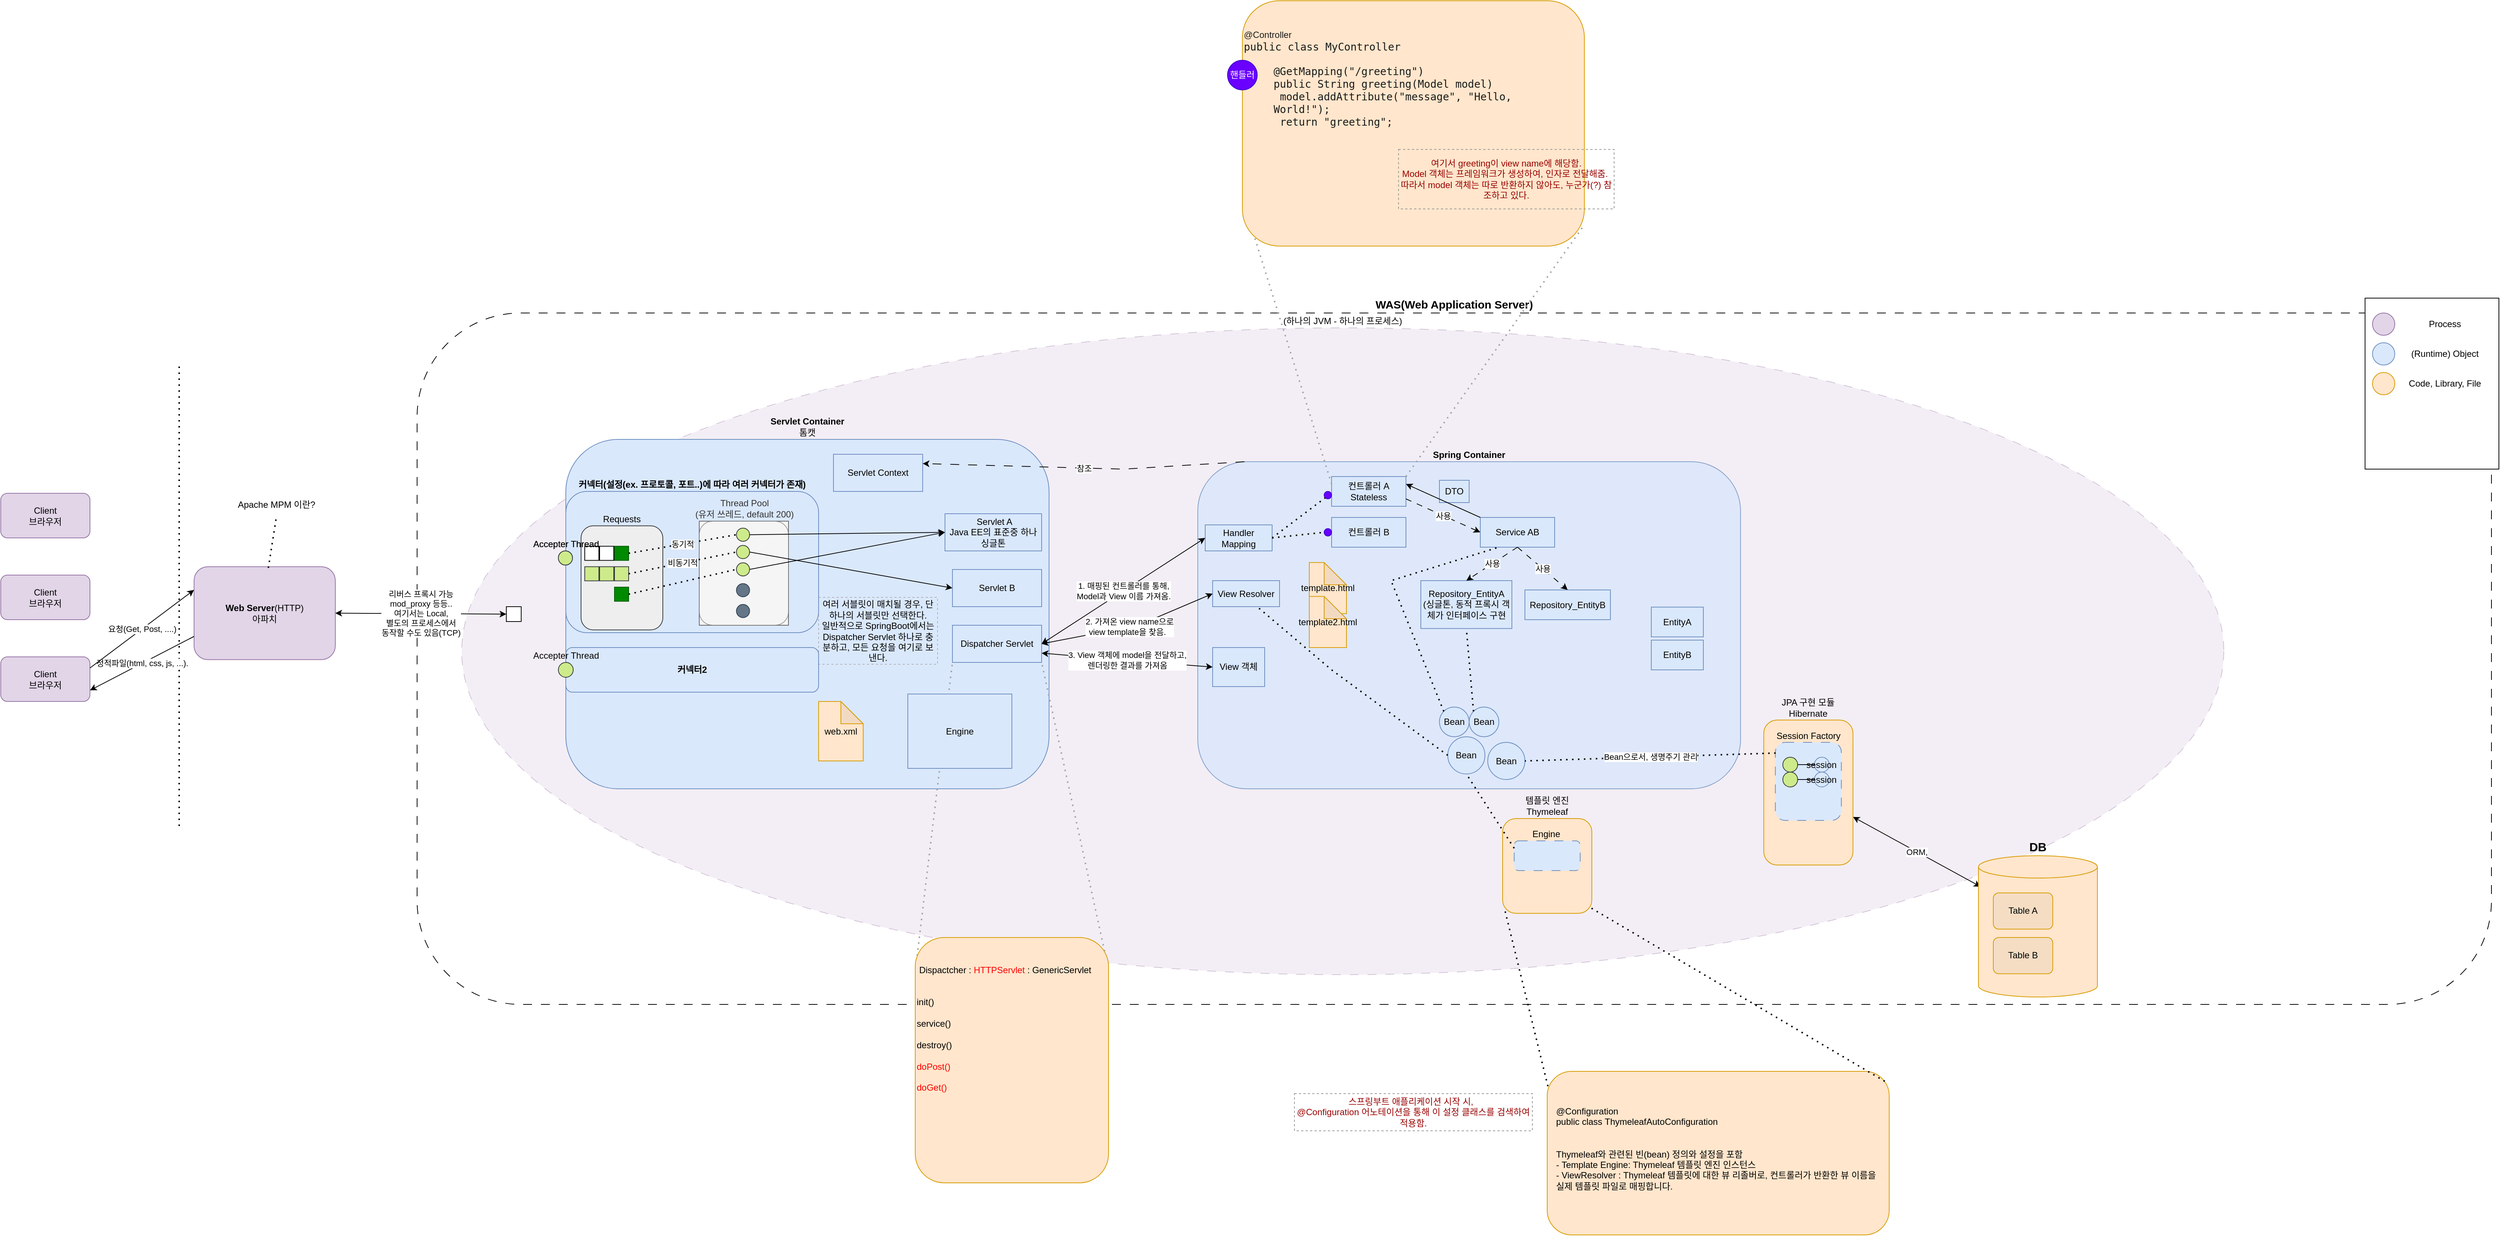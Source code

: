 <mxfile version="21.2.1" type="device">
  <diagram name="페이지-1" id="_ptc0Xfxyd8aRTRUFgxa">
    <mxGraphModel dx="3951" dy="2640" grid="1" gridSize="10" guides="1" tooltips="1" connect="1" arrows="1" fold="1" page="0" pageScale="1" pageWidth="827" pageHeight="1169" math="0" shadow="0">
      <root>
        <mxCell id="0" />
        <mxCell id="1" parent="0" />
        <mxCell id="2o2ikCS96blISOnsaz1u-7" value="WAS(Web Application Server)&lt;br&gt;" style="rounded=1;whiteSpace=wrap;html=1;labelPosition=center;verticalLabelPosition=top;align=center;verticalAlign=bottom;fontStyle=1;fontSize=15;dashed=1;dashPattern=12 12;fillColor=none;movable=0;resizable=0;rotatable=0;deletable=0;editable=0;locked=1;connectable=0;" parent="1" vertex="1">
          <mxGeometry x="80" y="-60" width="2790" height="930" as="geometry" />
        </mxCell>
        <mxCell id="2o2ikCS96blISOnsaz1u-25" value="(하나의 JVM - 하나의 프로세스)" style="ellipse;whiteSpace=wrap;html=1;fillColor=#e1d5e7;strokeColor=#9673a6;dashed=1;dashPattern=12 12;opacity=40;labelPosition=center;verticalLabelPosition=top;align=center;verticalAlign=bottom;movable=1;resizable=1;rotatable=1;deletable=1;editable=1;locked=0;connectable=1;" parent="1" vertex="1">
          <mxGeometry x="140" y="-40" width="2370" height="870" as="geometry" />
        </mxCell>
        <mxCell id="2o2ikCS96blISOnsaz1u-1" value="&lt;b&gt;Web Server&lt;/b&gt;(HTTP)&lt;br&gt;아파치&lt;br&gt;" style="rounded=1;whiteSpace=wrap;html=1;fillColor=#e1d5e7;strokeColor=#9673a6;" parent="1" vertex="1">
          <mxGeometry x="-220" y="281.25" width="190" height="125" as="geometry" />
        </mxCell>
        <mxCell id="2o2ikCS96blISOnsaz1u-2" value="&lt;b&gt;Servlet Container&lt;br&gt;&lt;/b&gt;톰캣" style="rounded=1;whiteSpace=wrap;html=1;verticalAlign=bottom;labelPosition=center;verticalLabelPosition=top;align=center;fillColor=#dae8fc;strokeColor=#6c8ebf;" parent="1" vertex="1">
          <mxGeometry x="280" y="110" width="650" height="470" as="geometry" />
        </mxCell>
        <mxCell id="2o2ikCS96blISOnsaz1u-3" value="Client&lt;br&gt;브라우저" style="rounded=1;whiteSpace=wrap;html=1;fillColor=#e1d5e7;strokeColor=#9673a6;" parent="1" vertex="1">
          <mxGeometry x="-480" y="182.5" width="120" height="60" as="geometry" />
        </mxCell>
        <mxCell id="2o2ikCS96blISOnsaz1u-4" value="Client&lt;br&gt;브라우저" style="rounded=1;whiteSpace=wrap;html=1;fillColor=#e1d5e7;strokeColor=#9673a6;" parent="1" vertex="1">
          <mxGeometry x="-480" y="292.5" width="120" height="60" as="geometry" />
        </mxCell>
        <mxCell id="2o2ikCS96blISOnsaz1u-5" value="Client&lt;br&gt;브라우저" style="rounded=1;whiteSpace=wrap;html=1;fillColor=#e1d5e7;strokeColor=#9673a6;" parent="1" vertex="1">
          <mxGeometry x="-480" y="402.5" width="120" height="60" as="geometry" />
        </mxCell>
        <mxCell id="2o2ikCS96blISOnsaz1u-6" value="" style="endArrow=none;dashed=1;html=1;dashPattern=1 3;strokeWidth=2;rounded=0;" parent="1" edge="1">
          <mxGeometry width="50" height="50" relative="1" as="geometry">
            <mxPoint x="-240" y="630" as="sourcePoint" />
            <mxPoint x="-240" y="10" as="targetPoint" />
          </mxGeometry>
        </mxCell>
        <mxCell id="2o2ikCS96blISOnsaz1u-8" value="리버스 프록시 가능&lt;br&gt;mod_proxy 등등..&lt;br&gt;여기서는 Local, &lt;br&gt;별도의 프로세스에서 &lt;br&gt;동작할 수도 있음(TCP)" style="endArrow=classic;startArrow=classic;html=1;rounded=0;exitX=1;exitY=0.5;exitDx=0;exitDy=0;entryX=0.5;entryY=1;entryDx=0;entryDy=0;" parent="1" source="2o2ikCS96blISOnsaz1u-1" target="0yq-g5GW4wCfp6ru5UPP-42" edge="1">
          <mxGeometry width="50" height="50" relative="1" as="geometry">
            <mxPoint x="400" y="430" as="sourcePoint" />
            <mxPoint x="300" y="210" as="targetPoint" />
          </mxGeometry>
        </mxCell>
        <mxCell id="2o2ikCS96blISOnsaz1u-9" value="&lt;b&gt;Spring Container&lt;/b&gt;&lt;br&gt;" style="rounded=1;whiteSpace=wrap;html=1;verticalAlign=bottom;labelPosition=center;verticalLabelPosition=top;align=center;fillColor=#dae8fc;strokeColor=#6c8ebf;opacity=80;" parent="1" vertex="1">
          <mxGeometry x="1130" y="140" width="730" height="440" as="geometry" />
        </mxCell>
        <mxCell id="2o2ikCS96blISOnsaz1u-10" value="Dispatcher Servlet" style="rounded=0;whiteSpace=wrap;html=1;fillColor=#dae8fc;strokeColor=#6c8ebf;" parent="1" vertex="1">
          <mxGeometry x="800" y="360" width="120" height="50" as="geometry" />
        </mxCell>
        <mxCell id="2o2ikCS96blISOnsaz1u-11" value="Servlet B" style="rounded=0;whiteSpace=wrap;html=1;fillColor=#dae8fc;strokeColor=#6c8ebf;" parent="1" vertex="1">
          <mxGeometry x="800" y="285" width="120" height="50" as="geometry" />
        </mxCell>
        <mxCell id="2o2ikCS96blISOnsaz1u-12" value="&amp;nbsp;Servlet A&lt;br&gt;Java EE의 표준중 하나&lt;br&gt;싱글톤" style="rounded=0;whiteSpace=wrap;html=1;fillColor=#dae8fc;strokeColor=#6c8ebf;" parent="1" vertex="1">
          <mxGeometry x="790" y="210" width="130" height="50" as="geometry" />
        </mxCell>
        <mxCell id="2o2ikCS96blISOnsaz1u-15" value="Servlet Context" style="rounded=0;whiteSpace=wrap;html=1;fillColor=#dae8fc;strokeColor=#6c8ebf;" parent="1" vertex="1">
          <mxGeometry x="640" y="130" width="120" height="50" as="geometry" />
        </mxCell>
        <mxCell id="2o2ikCS96blISOnsaz1u-16" value="참조" style="endArrow=classic;html=1;rounded=0;entryX=1;entryY=0.25;entryDx=0;entryDy=0;dashed=1;dashPattern=12 12;exitX=0.086;exitY=0;exitDx=0;exitDy=0;exitPerimeter=0;" parent="1" source="2o2ikCS96blISOnsaz1u-9" target="2o2ikCS96blISOnsaz1u-15" edge="1">
          <mxGeometry width="50" height="50" relative="1" as="geometry">
            <mxPoint x="960" y="240" as="sourcePoint" />
            <mxPoint x="740" y="360" as="targetPoint" />
            <Array as="points">
              <mxPoint x="1030" y="150" />
            </Array>
          </mxGeometry>
        </mxCell>
        <mxCell id="2o2ikCS96blISOnsaz1u-17" value="web.xml" style="shape=note;whiteSpace=wrap;html=1;backgroundOutline=1;darkOpacity=0.05;fillColor=#ffe6cc;strokeColor=#d79b00;" parent="1" vertex="1">
          <mxGeometry x="620" y="462.5" width="60" height="80" as="geometry" />
        </mxCell>
        <mxCell id="2o2ikCS96blISOnsaz1u-18" value="Handler Mapping" style="rounded=0;whiteSpace=wrap;html=1;fillColor=#dae8fc;strokeColor=#6c8ebf;" parent="1" vertex="1">
          <mxGeometry x="1140" y="225" width="90" height="35" as="geometry" />
        </mxCell>
        <mxCell id="2o2ikCS96blISOnsaz1u-19" value="컨트롤러 A&lt;br&gt;Stateless" style="rounded=0;whiteSpace=wrap;html=1;fillColor=#dae8fc;strokeColor=#6c8ebf;" parent="1" vertex="1">
          <mxGeometry x="1310" y="160" width="100" height="40" as="geometry" />
        </mxCell>
        <mxCell id="2o2ikCS96blISOnsaz1u-20" value="컨트롤러 B" style="rounded=0;whiteSpace=wrap;html=1;fillColor=#dae8fc;strokeColor=#6c8ebf;" parent="1" vertex="1">
          <mxGeometry x="1310" y="215" width="100" height="40" as="geometry" />
        </mxCell>
        <mxCell id="2o2ikCS96blISOnsaz1u-22" value="정적파일(html, css, js, ...)." style="endArrow=classic;html=1;rounded=0;exitX=0;exitY=0.75;exitDx=0;exitDy=0;entryX=1;entryY=0.75;entryDx=0;entryDy=0;" parent="1" source="2o2ikCS96blISOnsaz1u-1" target="2o2ikCS96blISOnsaz1u-5" edge="1">
          <mxGeometry width="50" height="50" relative="1" as="geometry">
            <mxPoint x="190" y="372.5" as="sourcePoint" />
            <mxPoint x="-330" y="442.5" as="targetPoint" />
          </mxGeometry>
        </mxCell>
        <mxCell id="2o2ikCS96blISOnsaz1u-23" value="요청(Get, Post, ....)" style="endArrow=classic;html=1;rounded=0;entryX=0;entryY=0.25;entryDx=0;entryDy=0;exitX=1;exitY=0.25;exitDx=0;exitDy=0;" parent="1" source="2o2ikCS96blISOnsaz1u-5" target="2o2ikCS96blISOnsaz1u-1" edge="1">
          <mxGeometry width="50" height="50" relative="1" as="geometry">
            <mxPoint x="120" y="342.5" as="sourcePoint" />
            <mxPoint x="170" y="292.5" as="targetPoint" />
          </mxGeometry>
        </mxCell>
        <mxCell id="2o2ikCS96blISOnsaz1u-30" value="ORM," style="endArrow=classic;startArrow=classic;html=1;rounded=0;entryX=0.018;entryY=0.219;entryDx=0;entryDy=0;entryPerimeter=0;" parent="1" source="2o2ikCS96blISOnsaz1u-26" target="2o2ikCS96blISOnsaz1u-24" edge="1">
          <mxGeometry width="50" height="50" relative="1" as="geometry">
            <mxPoint x="1320" y="390" as="sourcePoint" />
            <mxPoint x="1370" y="340" as="targetPoint" />
          </mxGeometry>
        </mxCell>
        <mxCell id="0yq-g5GW4wCfp6ru5UPP-12" value="" style="group" parent="1" vertex="1" connectable="0">
          <mxGeometry x="2700" y="-80" width="180" height="230" as="geometry" />
        </mxCell>
        <mxCell id="0yq-g5GW4wCfp6ru5UPP-1" value="" style="rounded=0;whiteSpace=wrap;html=1;" parent="0yq-g5GW4wCfp6ru5UPP-12" vertex="1">
          <mxGeometry width="180" height="230" as="geometry" />
        </mxCell>
        <mxCell id="0yq-g5GW4wCfp6ru5UPP-4" value="" style="group" parent="0yq-g5GW4wCfp6ru5UPP-12" vertex="1" connectable="0">
          <mxGeometry x="10" y="20" width="160" height="30" as="geometry" />
        </mxCell>
        <mxCell id="0yq-g5GW4wCfp6ru5UPP-2" value="" style="ellipse;whiteSpace=wrap;html=1;aspect=fixed;fillColor=#e1d5e7;strokeColor=#9673a6;" parent="0yq-g5GW4wCfp6ru5UPP-4" vertex="1">
          <mxGeometry width="30" height="30" as="geometry" />
        </mxCell>
        <mxCell id="0yq-g5GW4wCfp6ru5UPP-3" value="Process" style="text;html=1;strokeColor=none;fillColor=none;align=center;verticalAlign=middle;whiteSpace=wrap;rounded=0;" parent="0yq-g5GW4wCfp6ru5UPP-4" vertex="1">
          <mxGeometry x="35" width="125" height="30" as="geometry" />
        </mxCell>
        <mxCell id="0yq-g5GW4wCfp6ru5UPP-5" value="" style="group" parent="0yq-g5GW4wCfp6ru5UPP-12" vertex="1" connectable="0">
          <mxGeometry x="10" y="60" width="160" height="30" as="geometry" />
        </mxCell>
        <mxCell id="0yq-g5GW4wCfp6ru5UPP-6" value="" style="ellipse;whiteSpace=wrap;html=1;aspect=fixed;fillColor=#dae8fc;strokeColor=#6c8ebf;" parent="0yq-g5GW4wCfp6ru5UPP-5" vertex="1">
          <mxGeometry width="30" height="30" as="geometry" />
        </mxCell>
        <mxCell id="0yq-g5GW4wCfp6ru5UPP-7" value="(Runtime) Object" style="text;html=1;strokeColor=none;fillColor=none;align=center;verticalAlign=middle;whiteSpace=wrap;rounded=0;" parent="0yq-g5GW4wCfp6ru5UPP-5" vertex="1">
          <mxGeometry x="35" width="125" height="30" as="geometry" />
        </mxCell>
        <mxCell id="0yq-g5GW4wCfp6ru5UPP-9" value="" style="group" parent="0yq-g5GW4wCfp6ru5UPP-12" vertex="1" connectable="0">
          <mxGeometry x="10" y="100" width="160" height="30" as="geometry" />
        </mxCell>
        <mxCell id="0yq-g5GW4wCfp6ru5UPP-10" value="" style="ellipse;whiteSpace=wrap;html=1;aspect=fixed;fillColor=#ffe6cc;strokeColor=#d79b00;" parent="0yq-g5GW4wCfp6ru5UPP-9" vertex="1">
          <mxGeometry width="30" height="30" as="geometry" />
        </mxCell>
        <mxCell id="0yq-g5GW4wCfp6ru5UPP-11" value="Code, Library, File" style="text;html=1;strokeColor=none;fillColor=none;align=center;verticalAlign=middle;whiteSpace=wrap;rounded=0;" parent="0yq-g5GW4wCfp6ru5UPP-9" vertex="1">
          <mxGeometry x="35" width="125" height="30" as="geometry" />
        </mxCell>
        <mxCell id="0yq-g5GW4wCfp6ru5UPP-13" value="Bean" style="ellipse;whiteSpace=wrap;html=1;aspect=fixed;fillColor=#dae8fc;strokeColor=#6c8ebf;" parent="1" vertex="1">
          <mxGeometry x="1520" y="517.5" width="50" height="50" as="geometry" />
        </mxCell>
        <mxCell id="0yq-g5GW4wCfp6ru5UPP-20" value="" style="group" parent="1" vertex="1" connectable="0">
          <mxGeometry x="1900" y="560" width="111.25" height="122.5" as="geometry" />
        </mxCell>
        <mxCell id="0yq-g5GW4wCfp6ru5UPP-16" value="" style="ellipse;whiteSpace=wrap;html=1;aspect=fixed;fillColor=#cdeb8b;strokeColor=#36393d;" parent="0yq-g5GW4wCfp6ru5UPP-20" vertex="1">
          <mxGeometry width="20" height="20" as="geometry" />
        </mxCell>
        <mxCell id="0yq-g5GW4wCfp6ru5UPP-17" value="session" style="ellipse;whiteSpace=wrap;html=1;aspect=fixed;fillColor=#dae8fc;strokeColor=#6c8ebf;" parent="0yq-g5GW4wCfp6ru5UPP-20" vertex="1">
          <mxGeometry x="42.5" width="20" height="20" as="geometry" />
        </mxCell>
        <mxCell id="0yq-g5GW4wCfp6ru5UPP-19" value="" style="endArrow=none;html=1;rounded=0;entryX=0;entryY=0.5;entryDx=0;entryDy=0;exitX=1;exitY=0.5;exitDx=0;exitDy=0;" parent="0yq-g5GW4wCfp6ru5UPP-20" source="0yq-g5GW4wCfp6ru5UPP-16" target="0yq-g5GW4wCfp6ru5UPP-17" edge="1">
          <mxGeometry width="50" height="50" relative="1" as="geometry">
            <mxPoint x="-318.75" y="90" as="sourcePoint" />
            <mxPoint x="-268.75" y="40" as="targetPoint" />
          </mxGeometry>
        </mxCell>
        <mxCell id="2o2ikCS96blISOnsaz1u-26" value="JPA 구현 모듈&lt;br&gt;Hibernate" style="rounded=1;whiteSpace=wrap;html=1;fillColor=#ffe6cc;strokeColor=#d79b00;labelPosition=center;verticalLabelPosition=top;align=center;verticalAlign=bottom;" parent="0yq-g5GW4wCfp6ru5UPP-20" vertex="1">
          <mxGeometry x="-8.75" y="-72.5" width="120" height="195" as="geometry" />
        </mxCell>
        <mxCell id="0yq-g5GW4wCfp6ru5UPP-31" value="" style="group" parent="0yq-g5GW4wCfp6ru5UPP-20" vertex="1" connectable="0">
          <mxGeometry x="6.87" y="-42.5" width="88.75" height="105" as="geometry" />
        </mxCell>
        <mxCell id="0yq-g5GW4wCfp6ru5UPP-29" value="Session Factory" style="rounded=1;whiteSpace=wrap;html=1;fillColor=#dae8fc;strokeColor=#6c8ebf;dashed=1;dashPattern=12 12;labelPosition=center;verticalLabelPosition=top;align=center;verticalAlign=bottom;" parent="0yq-g5GW4wCfp6ru5UPP-31" vertex="1">
          <mxGeometry width="88.75" height="105" as="geometry" />
        </mxCell>
        <mxCell id="0yq-g5GW4wCfp6ru5UPP-21" value="" style="group" parent="0yq-g5GW4wCfp6ru5UPP-31" vertex="1" connectable="0">
          <mxGeometry x="10.0" y="20" width="62.5" height="20" as="geometry" />
        </mxCell>
        <mxCell id="0yq-g5GW4wCfp6ru5UPP-22" value="" style="ellipse;whiteSpace=wrap;html=1;aspect=fixed;fillColor=#cdeb8b;strokeColor=#36393d;" parent="0yq-g5GW4wCfp6ru5UPP-21" vertex="1">
          <mxGeometry width="20" height="20" as="geometry" />
        </mxCell>
        <mxCell id="0yq-g5GW4wCfp6ru5UPP-23" value="session" style="ellipse;whiteSpace=wrap;html=1;aspect=fixed;fillColor=#dae8fc;strokeColor=#6c8ebf;" parent="0yq-g5GW4wCfp6ru5UPP-21" vertex="1">
          <mxGeometry x="42.5" width="20" height="20" as="geometry" />
        </mxCell>
        <mxCell id="0yq-g5GW4wCfp6ru5UPP-24" value="" style="endArrow=none;html=1;rounded=0;entryX=0;entryY=0.5;entryDx=0;entryDy=0;exitX=1;exitY=0.5;exitDx=0;exitDy=0;" parent="0yq-g5GW4wCfp6ru5UPP-21" source="0yq-g5GW4wCfp6ru5UPP-22" target="0yq-g5GW4wCfp6ru5UPP-23" edge="1">
          <mxGeometry width="50" height="50" relative="1" as="geometry">
            <mxPoint x="-318.75" y="90" as="sourcePoint" />
            <mxPoint x="-268.75" y="40" as="targetPoint" />
          </mxGeometry>
        </mxCell>
        <mxCell id="0yq-g5GW4wCfp6ru5UPP-25" value="" style="group" parent="0yq-g5GW4wCfp6ru5UPP-31" vertex="1" connectable="0">
          <mxGeometry x="10.0" y="40" width="62.5" height="20" as="geometry" />
        </mxCell>
        <mxCell id="0yq-g5GW4wCfp6ru5UPP-26" value="" style="ellipse;whiteSpace=wrap;html=1;aspect=fixed;fillColor=#cdeb8b;strokeColor=#36393d;" parent="0yq-g5GW4wCfp6ru5UPP-25" vertex="1">
          <mxGeometry width="20" height="20" as="geometry" />
        </mxCell>
        <mxCell id="0yq-g5GW4wCfp6ru5UPP-27" value="session" style="ellipse;whiteSpace=wrap;html=1;aspect=fixed;fillColor=#dae8fc;strokeColor=#6c8ebf;" parent="0yq-g5GW4wCfp6ru5UPP-25" vertex="1">
          <mxGeometry x="42.5" width="20" height="20" as="geometry" />
        </mxCell>
        <mxCell id="0yq-g5GW4wCfp6ru5UPP-28" value="" style="endArrow=none;html=1;rounded=0;entryX=0;entryY=0.5;entryDx=0;entryDy=0;exitX=1;exitY=0.5;exitDx=0;exitDy=0;" parent="0yq-g5GW4wCfp6ru5UPP-25" source="0yq-g5GW4wCfp6ru5UPP-26" target="0yq-g5GW4wCfp6ru5UPP-27" edge="1">
          <mxGeometry width="50" height="50" relative="1" as="geometry">
            <mxPoint x="-318.75" y="90" as="sourcePoint" />
            <mxPoint x="-268.75" y="40" as="targetPoint" />
          </mxGeometry>
        </mxCell>
        <mxCell id="0yq-g5GW4wCfp6ru5UPP-14" value="Bean으로서, 생명주기 관리" style="endArrow=none;dashed=1;html=1;dashPattern=1 3;strokeWidth=2;rounded=0;entryX=1;entryY=0.5;entryDx=0;entryDy=0;exitX=0.004;exitY=0.137;exitDx=0;exitDy=0;exitPerimeter=0;" parent="1" source="0yq-g5GW4wCfp6ru5UPP-29" target="0yq-g5GW4wCfp6ru5UPP-13" edge="1">
          <mxGeometry width="50" height="50" relative="1" as="geometry">
            <mxPoint x="1630" y="780" as="sourcePoint" />
            <mxPoint x="1390" y="340" as="targetPoint" />
          </mxGeometry>
        </mxCell>
        <mxCell id="0yq-g5GW4wCfp6ru5UPP-32" value="여러 서블릿이 매치될 경우, 단 하나의 서블릿만 선택한다.&lt;br&gt;일반적으로 SpringBoot에서는 Dispatcher Servlet 하나로 충분하고, 모든 요청을 여기로 보낸다." style="text;html=1;strokeColor=#B3B3B3;fillColor=none;align=center;verticalAlign=middle;whiteSpace=wrap;rounded=0;dashed=1;" parent="1" vertex="1">
          <mxGeometry x="620" y="322.5" width="160" height="90" as="geometry" />
        </mxCell>
        <mxCell id="0yq-g5GW4wCfp6ru5UPP-34" value="" style="endArrow=none;dashed=1;html=1;dashPattern=1 3;strokeWidth=2;rounded=0;entryX=0;entryY=1;entryDx=0;entryDy=0;exitX=0.01;exitY=0.074;exitDx=0;exitDy=0;exitPerimeter=0;strokeColor=#A3A3A3;" parent="1" source="0yq-g5GW4wCfp6ru5UPP-33" target="2o2ikCS96blISOnsaz1u-10" edge="1">
          <mxGeometry width="50" height="50" relative="1" as="geometry">
            <mxPoint x="830" y="730" as="sourcePoint" />
            <mxPoint x="880" y="680" as="targetPoint" />
          </mxGeometry>
        </mxCell>
        <mxCell id="0yq-g5GW4wCfp6ru5UPP-35" value="" style="endArrow=none;dashed=1;html=1;dashPattern=1 3;strokeWidth=2;rounded=0;entryX=1;entryY=1;entryDx=0;entryDy=0;exitX=0.986;exitY=0.08;exitDx=0;exitDy=0;exitPerimeter=0;strokeColor=#A3A3A3;" parent="1" source="0yq-g5GW4wCfp6ru5UPP-33" target="2o2ikCS96blISOnsaz1u-10" edge="1">
          <mxGeometry width="50" height="50" relative="1" as="geometry">
            <mxPoint x="767" y="786" as="sourcePoint" />
            <mxPoint x="810" y="420" as="targetPoint" />
          </mxGeometry>
        </mxCell>
        <mxCell id="0yq-g5GW4wCfp6ru5UPP-37" value="" style="group" parent="1" vertex="1" connectable="0">
          <mxGeometry x="750" y="780" width="260" height="330" as="geometry" />
        </mxCell>
        <mxCell id="0yq-g5GW4wCfp6ru5UPP-33" value="" style="rounded=1;whiteSpace=wrap;html=1;fillColor=#ffe6cc;strokeColor=#d79b00;" parent="0yq-g5GW4wCfp6ru5UPP-37" vertex="1">
          <mxGeometry width="260" height="330" as="geometry" />
        </mxCell>
        <mxCell id="0yq-g5GW4wCfp6ru5UPP-36" value="&amp;nbsp;Dispactcher : &lt;font color=&quot;#ff0000&quot;&gt;HTTPServlet &lt;/font&gt;:&amp;nbsp;GenericServlet&lt;br&gt;&amp;nbsp;&lt;br&gt;&lt;br&gt;init()&lt;br&gt;&lt;br&gt;service()&lt;br&gt;&lt;br&gt;destroy()&lt;br&gt;&lt;br&gt;&lt;font color=&quot;#ff0000&quot;&gt;doPost()&lt;br&gt;&lt;br&gt;doGet()&lt;/font&gt;" style="text;html=1;strokeColor=none;fillColor=none;align=left;verticalAlign=top;whiteSpace=wrap;rounded=0;" parent="0yq-g5GW4wCfp6ru5UPP-37" vertex="1">
          <mxGeometry y="30" width="260" height="260" as="geometry" />
        </mxCell>
        <mxCell id="0yq-g5GW4wCfp6ru5UPP-39" value="Apache MPM 이란?" style="text;html=1;strokeColor=none;fillColor=none;align=center;verticalAlign=middle;whiteSpace=wrap;rounded=0;" parent="1" vertex="1">
          <mxGeometry x="-169" y="182.5" width="120" height="30" as="geometry" />
        </mxCell>
        <mxCell id="0yq-g5GW4wCfp6ru5UPP-40" value="" style="endArrow=none;dashed=1;html=1;dashPattern=1 3;strokeWidth=2;rounded=0;entryX=0.5;entryY=1;entryDx=0;entryDy=0;exitX=0.526;exitY=0.013;exitDx=0;exitDy=0;exitPerimeter=0;" parent="1" source="2o2ikCS96blISOnsaz1u-1" target="0yq-g5GW4wCfp6ru5UPP-39" edge="1">
          <mxGeometry width="50" height="50" relative="1" as="geometry">
            <mxPoint x="450" y="422.5" as="sourcePoint" />
            <mxPoint x="500" y="372.5" as="targetPoint" />
          </mxGeometry>
        </mxCell>
        <mxCell id="0yq-g5GW4wCfp6ru5UPP-42" value="" style="whiteSpace=wrap;html=1;aspect=fixed;direction=south;" parent="1" vertex="1">
          <mxGeometry x="200" y="335" width="20" height="20" as="geometry" />
        </mxCell>
        <mxCell id="0yq-g5GW4wCfp6ru5UPP-43" value="Engine" style="rounded=0;whiteSpace=wrap;html=1;fillColor=#dae8fc;strokeColor=#6c8ebf;" parent="1" vertex="1">
          <mxGeometry x="740" y="452.5" width="140" height="100" as="geometry" />
        </mxCell>
        <mxCell id="0yq-g5GW4wCfp6ru5UPP-48" value="" style="group" parent="1" vertex="1" connectable="0">
          <mxGeometry x="260" y="190" width="360" height="190" as="geometry" />
        </mxCell>
        <mxCell id="0yq-g5GW4wCfp6ru5UPP-47" value="커넥터(설정(ex. 프로토콜, 포트..)에 따라 여러 커넥터가 존재)" style="rounded=1;whiteSpace=wrap;html=1;labelPosition=center;verticalLabelPosition=top;align=center;verticalAlign=bottom;fillColor=#dae8fc;strokeColor=#6c8ebf;fontStyle=1" parent="0yq-g5GW4wCfp6ru5UPP-48" vertex="1">
          <mxGeometry x="20" y="-10.0" width="340" height="190" as="geometry" />
        </mxCell>
        <mxCell id="2o2ikCS96blISOnsaz1u-50" value="Requests&#xa;" style="group" parent="0yq-g5GW4wCfp6ru5UPP-48" vertex="1" connectable="0">
          <mxGeometry x="40.5" y="33.75" width="110" height="142.5" as="geometry" />
        </mxCell>
        <mxCell id="2o2ikCS96blISOnsaz1u-60" value="Requests" style="group;labelPosition=center;verticalLabelPosition=top;align=center;verticalAlign=bottom;" parent="2o2ikCS96blISOnsaz1u-50" vertex="1" connectable="0">
          <mxGeometry y="2.5" width="110" height="140.0" as="geometry" />
        </mxCell>
        <mxCell id="2o2ikCS96blISOnsaz1u-49" value="" style="rounded=1;whiteSpace=wrap;html=1;fillColor=#eeeeee;strokeColor=#36393d;labelPosition=center;verticalLabelPosition=top;align=center;verticalAlign=bottom;" parent="2o2ikCS96blISOnsaz1u-60" vertex="1">
          <mxGeometry width="110" height="140.0" as="geometry" />
        </mxCell>
        <mxCell id="2o2ikCS96blISOnsaz1u-43" value="" style="whiteSpace=wrap;html=1;aspect=fixed;" parent="2o2ikCS96blISOnsaz1u-60" vertex="1">
          <mxGeometry x="5" y="27.5" width="19" height="19" as="geometry" />
        </mxCell>
        <mxCell id="2o2ikCS96blISOnsaz1u-44" value="" style="whiteSpace=wrap;html=1;aspect=fixed;" parent="2o2ikCS96blISOnsaz1u-60" vertex="1">
          <mxGeometry x="25" y="27.5" width="19" height="19" as="geometry" />
        </mxCell>
        <mxCell id="2o2ikCS96blISOnsaz1u-45" value="" style="whiteSpace=wrap;html=1;aspect=fixed;fillColor=#008a00;strokeColor=#005700;fontColor=#ffffff;" parent="2o2ikCS96blISOnsaz1u-60" vertex="1">
          <mxGeometry x="45" y="27.5" width="19" height="19" as="geometry" />
        </mxCell>
        <mxCell id="2o2ikCS96blISOnsaz1u-46" value="" style="whiteSpace=wrap;html=1;aspect=fixed;fillColor=#cdeb8b;strokeColor=#36393d;" parent="2o2ikCS96blISOnsaz1u-60" vertex="1">
          <mxGeometry x="45" y="55.0" width="19" height="19" as="geometry" />
        </mxCell>
        <mxCell id="2o2ikCS96blISOnsaz1u-47" value="" style="whiteSpace=wrap;html=1;aspect=fixed;fillColor=#008a00;strokeColor=#005700;fontColor=#ffffff;" parent="2o2ikCS96blISOnsaz1u-60" vertex="1">
          <mxGeometry x="45" y="82.5" width="19" height="19" as="geometry" />
        </mxCell>
        <mxCell id="2o2ikCS96blISOnsaz1u-58" value="" style="whiteSpace=wrap;html=1;aspect=fixed;fillColor=#cdeb8b;strokeColor=#36393d;" parent="2o2ikCS96blISOnsaz1u-60" vertex="1">
          <mxGeometry x="5" y="55.0" width="19" height="19" as="geometry" />
        </mxCell>
        <mxCell id="2o2ikCS96blISOnsaz1u-59" value="" style="whiteSpace=wrap;html=1;aspect=fixed;fillColor=#cdeb8b;strokeColor=#36393d;" parent="2o2ikCS96blISOnsaz1u-60" vertex="1">
          <mxGeometry x="25" y="55.0" width="19" height="19" as="geometry" />
        </mxCell>
        <mxCell id="2o2ikCS96blISOnsaz1u-39" value="" style="group;fillColor=#f5f5f5;fontColor=#333333;strokeColor=#666666;" parent="0yq-g5GW4wCfp6ru5UPP-48" vertex="1" connectable="0">
          <mxGeometry x="199.5" y="30" width="120" height="140" as="geometry" />
        </mxCell>
        <mxCell id="2o2ikCS96blISOnsaz1u-32" value="Thread Pool&lt;br&gt;(유저 쓰레드, default 200)" style="rounded=1;html=1;labelPosition=center;verticalLabelPosition=top;align=center;verticalAlign=bottom;fillColor=#f5f5f5;strokeColor=#666666;opacity=60;fontColor=#333333;" parent="2o2ikCS96blISOnsaz1u-39" vertex="1">
          <mxGeometry width="120" height="140" as="geometry" />
        </mxCell>
        <mxCell id="2o2ikCS96blISOnsaz1u-33" value="" style="ellipse;whiteSpace=wrap;html=1;aspect=fixed;fillColor=#cdeb8b;strokeColor=#36393d;" parent="2o2ikCS96blISOnsaz1u-39" vertex="1">
          <mxGeometry x="50" y="9.333" width="17.733" height="17.733" as="geometry" />
        </mxCell>
        <mxCell id="2o2ikCS96blISOnsaz1u-34" value="" style="ellipse;whiteSpace=wrap;html=1;aspect=fixed;fillColor=#cdeb8b;strokeColor=#36393d;" parent="2o2ikCS96blISOnsaz1u-39" vertex="1">
          <mxGeometry x="50" y="32.667" width="17.733" height="17.733" as="geometry" />
        </mxCell>
        <mxCell id="2o2ikCS96blISOnsaz1u-35" value="" style="ellipse;whiteSpace=wrap;html=1;aspect=fixed;fillColor=#cdeb8b;strokeColor=#36393d;" parent="2o2ikCS96blISOnsaz1u-39" vertex="1">
          <mxGeometry x="50" y="56" width="17.733" height="17.733" as="geometry" />
        </mxCell>
        <mxCell id="2o2ikCS96blISOnsaz1u-37" value="" style="ellipse;whiteSpace=wrap;html=1;aspect=fixed;fillColor=#647687;strokeColor=#314354;fontColor=#ffffff;" parent="2o2ikCS96blISOnsaz1u-39" vertex="1">
          <mxGeometry x="50" y="84" width="17.733" height="17.733" as="geometry" />
        </mxCell>
        <mxCell id="2o2ikCS96blISOnsaz1u-38" value="" style="ellipse;whiteSpace=wrap;html=1;aspect=fixed;fillColor=#647687;strokeColor=#314354;fontColor=#ffffff;" parent="2o2ikCS96blISOnsaz1u-39" vertex="1">
          <mxGeometry x="50" y="112" width="17.733" height="17.733" as="geometry" />
        </mxCell>
        <mxCell id="2o2ikCS96blISOnsaz1u-57" value="동기적" style="endArrow=none;dashed=1;html=1;dashPattern=1 3;strokeWidth=2;rounded=0;entryX=0;entryY=0.5;entryDx=0;entryDy=0;exitX=1;exitY=0.5;exitDx=0;exitDy=0;" parent="0yq-g5GW4wCfp6ru5UPP-48" source="2o2ikCS96blISOnsaz1u-45" target="2o2ikCS96blISOnsaz1u-33" edge="1">
          <mxGeometry width="50" height="50" relative="1" as="geometry">
            <mxPoint x="540" y="370.0" as="sourcePoint" />
            <mxPoint x="680" y="370.0" as="targetPoint" />
          </mxGeometry>
        </mxCell>
        <mxCell id="2o2ikCS96blISOnsaz1u-56" value="비동기적" style="endArrow=none;dashed=1;html=1;dashPattern=1 3;strokeWidth=2;rounded=0;entryX=0;entryY=0.5;entryDx=0;entryDy=0;exitX=1;exitY=0.5;exitDx=0;exitDy=0;" parent="0yq-g5GW4wCfp6ru5UPP-48" source="2o2ikCS96blISOnsaz1u-46" target="2o2ikCS96blISOnsaz1u-34" edge="1">
          <mxGeometry width="50" height="50" relative="1" as="geometry">
            <mxPoint x="530" y="360.0" as="sourcePoint" />
            <mxPoint x="670" y="360.0" as="targetPoint" />
          </mxGeometry>
        </mxCell>
        <mxCell id="2o2ikCS96blISOnsaz1u-55" value="" style="endArrow=none;dashed=1;html=1;dashPattern=1 3;strokeWidth=2;rounded=0;entryX=0;entryY=0.5;entryDx=0;entryDy=0;exitX=1;exitY=0.5;exitDx=0;exitDy=0;" parent="0yq-g5GW4wCfp6ru5UPP-48" source="2o2ikCS96blISOnsaz1u-47" target="2o2ikCS96blISOnsaz1u-35" edge="1">
          <mxGeometry width="50" height="50" relative="1" as="geometry">
            <mxPoint x="610" y="430.0" as="sourcePoint" />
            <mxPoint x="660" y="380" as="targetPoint" />
          </mxGeometry>
        </mxCell>
        <mxCell id="0yq-g5GW4wCfp6ru5UPP-51" value="Accepter Thread" style="ellipse;html=1;aspect=fixed;fillColor=#cdeb8b;strokeColor=#36393d;verticalAlign=bottom;labelPosition=center;verticalLabelPosition=top;align=center;" parent="0yq-g5GW4wCfp6ru5UPP-48" vertex="1">
          <mxGeometry x="10" y="70.0" width="19" height="19" as="geometry" />
        </mxCell>
        <mxCell id="0yq-g5GW4wCfp6ru5UPP-54" value="Accepter Thread" style="ellipse;html=1;aspect=fixed;fillColor=#cdeb8b;strokeColor=#36393d;verticalAlign=bottom;labelPosition=center;verticalLabelPosition=top;align=center;" parent="0yq-g5GW4wCfp6ru5UPP-48" vertex="1">
          <mxGeometry x="10" y="70.0" width="19" height="19" as="geometry" />
        </mxCell>
        <mxCell id="2o2ikCS96blISOnsaz1u-40" value="" style="endArrow=classic;html=1;rounded=0;entryX=0;entryY=0.5;entryDx=0;entryDy=0;exitX=1;exitY=0.5;exitDx=0;exitDy=0;" parent="1" source="2o2ikCS96blISOnsaz1u-33" target="2o2ikCS96blISOnsaz1u-12" edge="1">
          <mxGeometry width="50" height="50" relative="1" as="geometry">
            <mxPoint x="670" y="400" as="sourcePoint" />
            <mxPoint x="720" y="350" as="targetPoint" />
          </mxGeometry>
        </mxCell>
        <mxCell id="2o2ikCS96blISOnsaz1u-41" value="" style="endArrow=classic;html=1;rounded=0;entryX=0;entryY=0.5;entryDx=0;entryDy=0;exitX=1;exitY=0.5;exitDx=0;exitDy=0;" parent="1" source="2o2ikCS96blISOnsaz1u-34" target="2o2ikCS96blISOnsaz1u-11" edge="1">
          <mxGeometry width="50" height="50" relative="1" as="geometry">
            <mxPoint x="690" y="310" as="sourcePoint" />
            <mxPoint x="800" y="245" as="targetPoint" />
          </mxGeometry>
        </mxCell>
        <mxCell id="2o2ikCS96blISOnsaz1u-42" value="" style="endArrow=classic;html=1;rounded=0;entryX=0;entryY=0.5;entryDx=0;entryDy=0;exitX=1;exitY=0.5;exitDx=0;exitDy=0;" parent="1" source="2o2ikCS96blISOnsaz1u-35" target="2o2ikCS96blISOnsaz1u-12" edge="1">
          <mxGeometry width="50" height="50" relative="1" as="geometry">
            <mxPoint x="700" y="320" as="sourcePoint" />
            <mxPoint x="810" y="255" as="targetPoint" />
          </mxGeometry>
        </mxCell>
        <mxCell id="0yq-g5GW4wCfp6ru5UPP-53" value="" style="group" parent="1" vertex="1" connectable="0">
          <mxGeometry x="270" y="390" width="350" height="60" as="geometry" />
        </mxCell>
        <mxCell id="0yq-g5GW4wCfp6ru5UPP-49" value="커넥터2" style="rounded=1;whiteSpace=wrap;html=1;fillColor=#dae8fc;strokeColor=#6c8ebf;fontStyle=1" parent="0yq-g5GW4wCfp6ru5UPP-53" vertex="1">
          <mxGeometry x="10" width="340" height="60" as="geometry" />
        </mxCell>
        <mxCell id="0yq-g5GW4wCfp6ru5UPP-52" value="Accepter Thread" style="ellipse;html=1;aspect=fixed;fillColor=#cdeb8b;strokeColor=#36393d;verticalAlign=bottom;labelPosition=center;verticalLabelPosition=top;align=center;" parent="0yq-g5GW4wCfp6ru5UPP-53" vertex="1">
          <mxGeometry y="20" width="20" height="20" as="geometry" />
        </mxCell>
        <mxCell id="0yq-g5GW4wCfp6ru5UPP-58" value="1. 매핑된 컨트롤러를 통해, &lt;br&gt;Model과 View 이름 가져옴." style="endArrow=classic;startArrow=classic;html=1;rounded=0;entryX=0;entryY=0.5;entryDx=0;entryDy=0;exitX=1;exitY=0.5;exitDx=0;exitDy=0;" parent="1" source="2o2ikCS96blISOnsaz1u-10" target="2o2ikCS96blISOnsaz1u-18" edge="1">
          <mxGeometry width="50" height="50" relative="1" as="geometry">
            <mxPoint x="1260" y="470" as="sourcePoint" />
            <mxPoint x="1310" y="420" as="targetPoint" />
          </mxGeometry>
        </mxCell>
        <mxCell id="0yq-g5GW4wCfp6ru5UPP-59" value="" style="ellipse;whiteSpace=wrap;html=1;aspect=fixed;fillColor=#6a00ff;fontColor=#ffffff;strokeColor=#3700CC;" parent="1" vertex="1">
          <mxGeometry x="1300" y="180" width="10" height="10" as="geometry" />
        </mxCell>
        <mxCell id="0yq-g5GW4wCfp6ru5UPP-60" value="" style="ellipse;whiteSpace=wrap;html=1;aspect=fixed;fillColor=#6a00ff;fontColor=#ffffff;strokeColor=#3700CC;" parent="1" vertex="1">
          <mxGeometry x="1300" y="230" width="10" height="10" as="geometry" />
        </mxCell>
        <mxCell id="0yq-g5GW4wCfp6ru5UPP-61" value="" style="endArrow=none;dashed=1;html=1;dashPattern=1 3;strokeWidth=2;rounded=0;entryX=0;entryY=0.5;entryDx=0;entryDy=0;exitX=1;exitY=0.5;exitDx=0;exitDy=0;" parent="1" source="2o2ikCS96blISOnsaz1u-18" target="0yq-g5GW4wCfp6ru5UPP-60" edge="1">
          <mxGeometry width="50" height="50" relative="1" as="geometry">
            <mxPoint x="1260" y="470" as="sourcePoint" />
            <mxPoint x="1310" y="420" as="targetPoint" />
          </mxGeometry>
        </mxCell>
        <mxCell id="0yq-g5GW4wCfp6ru5UPP-62" value="" style="endArrow=none;dashed=1;html=1;dashPattern=1 3;strokeWidth=2;rounded=0;entryX=0;entryY=1;entryDx=0;entryDy=0;exitX=1;exitY=0.5;exitDx=0;exitDy=0;" parent="1" source="2o2ikCS96blISOnsaz1u-18" target="0yq-g5GW4wCfp6ru5UPP-59" edge="1">
          <mxGeometry width="50" height="50" relative="1" as="geometry">
            <mxPoint x="1240" y="253" as="sourcePoint" />
            <mxPoint x="1310" y="308" as="targetPoint" />
          </mxGeometry>
        </mxCell>
        <mxCell id="0yq-g5GW4wCfp6ru5UPP-66" value="" style="endArrow=none;dashed=1;html=1;dashPattern=1 3;strokeWidth=2;rounded=0;exitX=0;exitY=0.25;exitDx=0;exitDy=0;strokeColor=#A3A3A3;entryX=0.035;entryY=0.961;entryDx=0;entryDy=0;entryPerimeter=0;" parent="1" source="2o2ikCS96blISOnsaz1u-19" target="0yq-g5GW4wCfp6ru5UPP-69" edge="1">
          <mxGeometry width="50" height="50" relative="1" as="geometry">
            <mxPoint x="1300" y="140" as="sourcePoint" />
            <mxPoint x="1250" y="-120" as="targetPoint" />
          </mxGeometry>
        </mxCell>
        <mxCell id="0yq-g5GW4wCfp6ru5UPP-67" value="" style="endArrow=none;dashed=1;html=1;dashPattern=1 3;strokeWidth=2;rounded=0;exitX=1;exitY=0;exitDx=0;exitDy=0;strokeColor=#A3A3A3;entryX=0.996;entryY=0.921;entryDx=0;entryDy=0;entryPerimeter=0;" parent="1" source="2o2ikCS96blISOnsaz1u-19" target="0yq-g5GW4wCfp6ru5UPP-69" edge="1">
          <mxGeometry width="50" height="50" relative="1" as="geometry">
            <mxPoint x="1320" y="180" as="sourcePoint" />
            <mxPoint x="1480" y="-160" as="targetPoint" />
          </mxGeometry>
        </mxCell>
        <mxCell id="0yq-g5GW4wCfp6ru5UPP-68" value="" style="group" parent="1" vertex="1" connectable="0">
          <mxGeometry x="1190" y="-480" width="500" height="330" as="geometry" />
        </mxCell>
        <mxCell id="0yq-g5GW4wCfp6ru5UPP-69" value="" style="rounded=1;whiteSpace=wrap;html=1;fillColor=#ffe6cc;strokeColor=#d79b00;" parent="0yq-g5GW4wCfp6ru5UPP-68" vertex="1">
          <mxGeometry width="460" height="330" as="geometry" />
        </mxCell>
        <mxCell id="0yq-g5GW4wCfp6ru5UPP-70" value="&lt;font color=&quot;#1a1a1a&quot;&gt;@Controller&lt;span style=&quot;font-family: &amp;quot;Söhne Mono&amp;quot;, Monaco, &amp;quot;Andale Mono&amp;quot;, &amp;quot;Ubuntu Mono&amp;quot;, monospace; font-size: 14px;&quot;&gt;&lt;br&gt;&lt;/span&gt;&lt;span style=&quot;border: 0px solid rgb(217, 217, 227); box-sizing: border-box; --tw-border-spacing-x:0; --tw-border-spacing-y:0; --tw-translate-x:0; --tw-translate-y:0; --tw-rotate:0; --tw-skew-x:0; --tw-skew-y:0; --tw-scale-x:1; --tw-scale-y:1; --tw-pan-x: ; --tw-pan-y: ; --tw-pinch-zoom: ; --tw-scroll-snap-strictness:proximity; --tw-gradient-from-position: ; --tw-gradient-via-position: ; --tw-gradient-to-position: ; --tw-ordinal: ; --tw-slashed-zero: ; --tw-numeric-figure: ; --tw-numeric-spacing: ; --tw-numeric-fraction: ; --tw-ring-inset: ; --tw-ring-offset-width:0px; --tw-ring-offset-color:#fff; --tw-ring-color:rgba(59,130,246,0.5); --tw-ring-offset-shadow:0 0 transparent; --tw-ring-shadow:0 0 transparent; --tw-shadow:0 0 transparent; --tw-shadow-colored:0 0 transparent; --tw-blur: ; --tw-brightness: ; --tw-contrast: ; --tw-grayscale: ; --tw-hue-rotate: ; --tw-invert: ; --tw-saturate: ; --tw-sepia: ; --tw-drop-shadow: ; --tw-backdrop-blur: ; --tw-backdrop-brightness: ; --tw-backdrop-contrast: ; --tw-backdrop-grayscale: ; --tw-backdrop-hue-rotate: ; --tw-backdrop-invert: ; --tw-backdrop-opacity: ; --tw-backdrop-saturate: ; --tw-backdrop-sepia: ; font-family: &amp;quot;Söhne Mono&amp;quot;, Monaco, &amp;quot;Andale Mono&amp;quot;, &amp;quot;Ubuntu Mono&amp;quot;, monospace; font-size: 14px;&quot; class=&quot;hljs-keyword&quot;&gt;public&lt;/span&gt;&lt;span style=&quot;font-family: &amp;quot;Söhne Mono&amp;quot;, Monaco, &amp;quot;Andale Mono&amp;quot;, &amp;quot;Ubuntu Mono&amp;quot;, monospace; font-size: 14px;&quot;&gt; &lt;/span&gt;&lt;span style=&quot;border: 0px solid rgb(217, 217, 227); box-sizing: border-box; --tw-border-spacing-x:0; --tw-border-spacing-y:0; --tw-translate-x:0; --tw-translate-y:0; --tw-rotate:0; --tw-skew-x:0; --tw-skew-y:0; --tw-scale-x:1; --tw-scale-y:1; --tw-pan-x: ; --tw-pan-y: ; --tw-pinch-zoom: ; --tw-scroll-snap-strictness:proximity; --tw-gradient-from-position: ; --tw-gradient-via-position: ; --tw-gradient-to-position: ; --tw-ordinal: ; --tw-slashed-zero: ; --tw-numeric-figure: ; --tw-numeric-spacing: ; --tw-numeric-fraction: ; --tw-ring-inset: ; --tw-ring-offset-width:0px; --tw-ring-offset-color:#fff; --tw-ring-color:rgba(59,130,246,0.5); --tw-ring-offset-shadow:0 0 transparent; --tw-ring-shadow:0 0 transparent; --tw-shadow:0 0 transparent; --tw-shadow-colored:0 0 transparent; --tw-blur: ; --tw-brightness: ; --tw-contrast: ; --tw-grayscale: ; --tw-hue-rotate: ; --tw-invert: ; --tw-saturate: ; --tw-sepia: ; --tw-drop-shadow: ; --tw-backdrop-blur: ; --tw-backdrop-brightness: ; --tw-backdrop-contrast: ; --tw-backdrop-grayscale: ; --tw-backdrop-hue-rotate: ; --tw-backdrop-invert: ; --tw-backdrop-opacity: ; --tw-backdrop-saturate: ; --tw-backdrop-sepia: ; font-family: &amp;quot;Söhne Mono&amp;quot;, Monaco, &amp;quot;Andale Mono&amp;quot;, &amp;quot;Ubuntu Mono&amp;quot;, monospace; font-size: 14px;&quot; class=&quot;hljs-keyword&quot;&gt;class&lt;/span&gt;&lt;span style=&quot;font-family: &amp;quot;Söhne Mono&amp;quot;, Monaco, &amp;quot;Andale Mono&amp;quot;, &amp;quot;Ubuntu Mono&amp;quot;, monospace; font-size: 14px;&quot;&gt; &lt;/span&gt;&lt;span style=&quot;border: 0px solid rgb(217, 217, 227); box-sizing: border-box; --tw-border-spacing-x:0; --tw-border-spacing-y:0; --tw-translate-x:0; --tw-translate-y:0; --tw-rotate:0; --tw-skew-x:0; --tw-skew-y:0; --tw-scale-x:1; --tw-scale-y:1; --tw-pan-x: ; --tw-pan-y: ; --tw-pinch-zoom: ; --tw-scroll-snap-strictness:proximity; --tw-gradient-from-position: ; --tw-gradient-via-position: ; --tw-gradient-to-position: ; --tw-ordinal: ; --tw-slashed-zero: ; --tw-numeric-figure: ; --tw-numeric-spacing: ; --tw-numeric-fraction: ; --tw-ring-inset: ; --tw-ring-offset-width:0px; --tw-ring-offset-color:#fff; --tw-ring-color:rgba(59,130,246,0.5); --tw-ring-offset-shadow:0 0 transparent; --tw-ring-shadow:0 0 transparent; --tw-shadow:0 0 transparent; --tw-shadow-colored:0 0 transparent; --tw-blur: ; --tw-brightness: ; --tw-contrast: ; --tw-grayscale: ; --tw-hue-rotate: ; --tw-invert: ; --tw-saturate: ; --tw-sepia: ; --tw-drop-shadow: ; --tw-backdrop-blur: ; --tw-backdrop-brightness: ; --tw-backdrop-contrast: ; --tw-backdrop-grayscale: ; --tw-backdrop-hue-rotate: ; --tw-backdrop-invert: ; --tw-backdrop-opacity: ; --tw-backdrop-saturate: ; --tw-backdrop-sepia: ; font-family: &amp;quot;Söhne Mono&amp;quot;, Monaco, &amp;quot;Andale Mono&amp;quot;, &amp;quot;Ubuntu Mono&amp;quot;, monospace; font-size: 14px;&quot; class=&quot;hljs-title class_&quot;&gt;MyController&lt;/span&gt;&lt;span style=&quot;font-family: &amp;quot;Söhne Mono&amp;quot;, Monaco, &amp;quot;Andale Mono&amp;quot;, &amp;quot;Ubuntu Mono&amp;quot;, monospace; font-size: 14px;&quot;&gt;&amp;nbsp;&lt;br&gt;&lt;br&gt;    &lt;/span&gt;&lt;/font&gt;&lt;blockquote style=&quot;margin: 0 0 0 40px; border: none; padding: 0px;&quot;&gt;&lt;font color=&quot;#1a1a1a&quot;&gt;&lt;span style=&quot;border: 0px solid rgb(217, 217, 227); box-sizing: border-box; --tw-border-spacing-x:0; --tw-border-spacing-y:0; --tw-translate-x:0; --tw-translate-y:0; --tw-rotate:0; --tw-skew-x:0; --tw-skew-y:0; --tw-scale-x:1; --tw-scale-y:1; --tw-pan-x: ; --tw-pan-y: ; --tw-pinch-zoom: ; --tw-scroll-snap-strictness:proximity; --tw-gradient-from-position: ; --tw-gradient-via-position: ; --tw-gradient-to-position: ; --tw-ordinal: ; --tw-slashed-zero: ; --tw-numeric-figure: ; --tw-numeric-spacing: ; --tw-numeric-fraction: ; --tw-ring-inset: ; --tw-ring-offset-width:0px; --tw-ring-offset-color:#fff; --tw-ring-color:rgba(59,130,246,0.5); --tw-ring-offset-shadow:0 0 transparent; --tw-ring-shadow:0 0 transparent; --tw-shadow:0 0 transparent; --tw-shadow-colored:0 0 transparent; --tw-blur: ; --tw-brightness: ; --tw-contrast: ; --tw-grayscale: ; --tw-hue-rotate: ; --tw-invert: ; --tw-saturate: ; --tw-sepia: ; --tw-drop-shadow: ; --tw-backdrop-blur: ; --tw-backdrop-brightness: ; --tw-backdrop-contrast: ; --tw-backdrop-grayscale: ; --tw-backdrop-hue-rotate: ; --tw-backdrop-invert: ; --tw-backdrop-opacity: ; --tw-backdrop-saturate: ; --tw-backdrop-sepia: ; font-family: &amp;quot;Söhne Mono&amp;quot;, Monaco, &amp;quot;Andale Mono&amp;quot;, &amp;quot;Ubuntu Mono&amp;quot;, monospace; font-size: 14px;&quot; class=&quot;hljs-meta&quot;&gt;@GetMapping(&quot;/greeting&quot;)&lt;br&gt;&lt;/span&gt;&lt;/font&gt;&lt;font color=&quot;#1a1a1a&quot;&gt;&lt;span style=&quot;border: 0px solid rgb(217, 217, 227); box-sizing: border-box; --tw-border-spacing-x:0; --tw-border-spacing-y:0; --tw-translate-x:0; --tw-translate-y:0; --tw-rotate:0; --tw-skew-x:0; --tw-skew-y:0; --tw-scale-x:1; --tw-scale-y:1; --tw-pan-x: ; --tw-pan-y: ; --tw-pinch-zoom: ; --tw-scroll-snap-strictness:proximity; --tw-gradient-from-position: ; --tw-gradient-via-position: ; --tw-gradient-to-position: ; --tw-ordinal: ; --tw-slashed-zero: ; --tw-numeric-figure: ; --tw-numeric-spacing: ; --tw-numeric-fraction: ; --tw-ring-inset: ; --tw-ring-offset-width:0px; --tw-ring-offset-color:#fff; --tw-ring-color:rgba(59,130,246,0.5); --tw-ring-offset-shadow:0 0 transparent; --tw-ring-shadow:0 0 transparent; --tw-shadow:0 0 transparent; --tw-shadow-colored:0 0 transparent; --tw-blur: ; --tw-brightness: ; --tw-contrast: ; --tw-grayscale: ; --tw-hue-rotate: ; --tw-invert: ; --tw-saturate: ; --tw-sepia: ; --tw-drop-shadow: ; --tw-backdrop-blur: ; --tw-backdrop-brightness: ; --tw-backdrop-contrast: ; --tw-backdrop-grayscale: ; --tw-backdrop-hue-rotate: ; --tw-backdrop-invert: ; --tw-backdrop-opacity: ; --tw-backdrop-saturate: ; --tw-backdrop-sepia: ; font-family: &amp;quot;Söhne Mono&amp;quot;, Monaco, &amp;quot;Andale Mono&amp;quot;, &amp;quot;Ubuntu Mono&amp;quot;, monospace; font-size: 14px;&quot; class=&quot;hljs-keyword&quot;&gt;public&lt;/span&gt;&lt;span style=&quot;font-family: &amp;quot;Söhne Mono&amp;quot;, Monaco, &amp;quot;Andale Mono&amp;quot;, &amp;quot;Ubuntu Mono&amp;quot;, monospace; font-size: 14px;&quot;&gt; String &lt;/span&gt;&lt;span style=&quot;border: 0px solid rgb(217, 217, 227); box-sizing: border-box; --tw-border-spacing-x:0; --tw-border-spacing-y:0; --tw-translate-x:0; --tw-translate-y:0; --tw-rotate:0; --tw-skew-x:0; --tw-skew-y:0; --tw-scale-x:1; --tw-scale-y:1; --tw-pan-x: ; --tw-pan-y: ; --tw-pinch-zoom: ; --tw-scroll-snap-strictness:proximity; --tw-gradient-from-position: ; --tw-gradient-via-position: ; --tw-gradient-to-position: ; --tw-ordinal: ; --tw-slashed-zero: ; --tw-numeric-figure: ; --tw-numeric-spacing: ; --tw-numeric-fraction: ; --tw-ring-inset: ; --tw-ring-offset-width:0px; --tw-ring-offset-color:#fff; --tw-ring-color:rgba(59,130,246,0.5); --tw-ring-offset-shadow:0 0 transparent; --tw-ring-shadow:0 0 transparent; --tw-shadow:0 0 transparent; --tw-shadow-colored:0 0 transparent; --tw-blur: ; --tw-brightness: ; --tw-contrast: ; --tw-grayscale: ; --tw-hue-rotate: ; --tw-invert: ; --tw-saturate: ; --tw-sepia: ; --tw-drop-shadow: ; --tw-backdrop-blur: ; --tw-backdrop-brightness: ; --tw-backdrop-contrast: ; --tw-backdrop-grayscale: ; --tw-backdrop-hue-rotate: ; --tw-backdrop-invert: ; --tw-backdrop-opacity: ; --tw-backdrop-saturate: ; --tw-backdrop-sepia: ; font-family: &amp;quot;Söhne Mono&amp;quot;, Monaco, &amp;quot;Andale Mono&amp;quot;, &amp;quot;Ubuntu Mono&amp;quot;, monospace; font-size: 14px;&quot; class=&quot;hljs-title function_&quot;&gt;greeting&lt;/span&gt;&lt;span style=&quot;border: 0px solid rgb(217, 217, 227); box-sizing: border-box; --tw-border-spacing-x:0; --tw-border-spacing-y:0; --tw-translate-x:0; --tw-translate-y:0; --tw-rotate:0; --tw-skew-x:0; --tw-skew-y:0; --tw-scale-x:1; --tw-scale-y:1; --tw-pan-x: ; --tw-pan-y: ; --tw-pinch-zoom: ; --tw-scroll-snap-strictness:proximity; --tw-gradient-from-position: ; --tw-gradient-via-position: ; --tw-gradient-to-position: ; --tw-ordinal: ; --tw-slashed-zero: ; --tw-numeric-figure: ; --tw-numeric-spacing: ; --tw-numeric-fraction: ; --tw-ring-inset: ; --tw-ring-offset-width:0px; --tw-ring-offset-color:#fff; --tw-ring-color:rgba(59,130,246,0.5); --tw-ring-offset-shadow:0 0 transparent; --tw-ring-shadow:0 0 transparent; --tw-shadow:0 0 transparent; --tw-shadow-colored:0 0 transparent; --tw-blur: ; --tw-brightness: ; --tw-contrast: ; --tw-grayscale: ; --tw-hue-rotate: ; --tw-invert: ; --tw-saturate: ; --tw-sepia: ; --tw-drop-shadow: ; --tw-backdrop-blur: ; --tw-backdrop-brightness: ; --tw-backdrop-contrast: ; --tw-backdrop-grayscale: ; --tw-backdrop-hue-rotate: ; --tw-backdrop-invert: ; --tw-backdrop-opacity: ; --tw-backdrop-saturate: ; --tw-backdrop-sepia: ; font-family: &amp;quot;Söhne Mono&amp;quot;, Monaco, &amp;quot;Andale Mono&amp;quot;, &amp;quot;Ubuntu Mono&amp;quot;, monospace; font-size: 14px;&quot; class=&quot;hljs-params&quot;&gt;(Model model)&lt;/span&gt;&lt;span style=&quot;font-family: &amp;quot;Söhne Mono&amp;quot;, Monaco, &amp;quot;Andale Mono&amp;quot;, &amp;quot;Ubuntu Mono&amp;quot;, monospace; font-size: 14px;&quot;&gt;&amp;nbsp;&lt;br&gt;&lt;/span&gt;&lt;/font&gt;&lt;font color=&quot;#1a1a1a&quot;&gt;&lt;span style=&quot;font-family: &amp;quot;Söhne Mono&amp;quot;, Monaco, &amp;quot;Andale Mono&amp;quot;, &amp;quot;Ubuntu Mono&amp;quot;, monospace; font-size: 14px;&quot;&gt;        &lt;span style=&quot;white-space: pre;&quot;&gt; &lt;/span&gt;model.addAttribute(&lt;/span&gt;&lt;span style=&quot;border: 0px solid rgb(217, 217, 227); box-sizing: border-box; --tw-border-spacing-x:0; --tw-border-spacing-y:0; --tw-translate-x:0; --tw-translate-y:0; --tw-rotate:0; --tw-skew-x:0; --tw-skew-y:0; --tw-scale-x:1; --tw-scale-y:1; --tw-pan-x: ; --tw-pan-y: ; --tw-pinch-zoom: ; --tw-scroll-snap-strictness:proximity; --tw-gradient-from-position: ; --tw-gradient-via-position: ; --tw-gradient-to-position: ; --tw-ordinal: ; --tw-slashed-zero: ; --tw-numeric-figure: ; --tw-numeric-spacing: ; --tw-numeric-fraction: ; --tw-ring-inset: ; --tw-ring-offset-width:0px; --tw-ring-offset-color:#fff; --tw-ring-color:rgba(59,130,246,0.5); --tw-ring-offset-shadow:0 0 transparent; --tw-ring-shadow:0 0 transparent; --tw-shadow:0 0 transparent; --tw-shadow-colored:0 0 transparent; --tw-blur: ; --tw-brightness: ; --tw-contrast: ; --tw-grayscale: ; --tw-hue-rotate: ; --tw-invert: ; --tw-saturate: ; --tw-sepia: ; --tw-drop-shadow: ; --tw-backdrop-blur: ; --tw-backdrop-brightness: ; --tw-backdrop-contrast: ; --tw-backdrop-grayscale: ; --tw-backdrop-hue-rotate: ; --tw-backdrop-invert: ; --tw-backdrop-opacity: ; --tw-backdrop-saturate: ; --tw-backdrop-sepia: ; font-family: &amp;quot;Söhne Mono&amp;quot;, Monaco, &amp;quot;Andale Mono&amp;quot;, &amp;quot;Ubuntu Mono&amp;quot;, monospace; font-size: 14px;&quot; class=&quot;hljs-string&quot;&gt;&quot;message&quot;&lt;/span&gt;&lt;span style=&quot;font-family: &amp;quot;Söhne Mono&amp;quot;, Monaco, &amp;quot;Andale Mono&amp;quot;, &amp;quot;Ubuntu Mono&amp;quot;, monospace; font-size: 14px;&quot;&gt;,&amp;nbsp;&lt;/span&gt;&lt;span style=&quot;border: 0px solid rgb(217, 217, 227); box-sizing: border-box; --tw-border-spacing-x:0; --tw-border-spacing-y:0; --tw-translate-x:0; --tw-translate-y:0; --tw-rotate:0; --tw-skew-x:0; --tw-skew-y:0; --tw-scale-x:1; --tw-scale-y:1; --tw-pan-x: ; --tw-pan-y: ; --tw-pinch-zoom: ; --tw-scroll-snap-strictness:proximity; --tw-gradient-from-position: ; --tw-gradient-via-position: ; --tw-gradient-to-position: ; --tw-ordinal: ; --tw-slashed-zero: ; --tw-numeric-figure: ; --tw-numeric-spacing: ; --tw-numeric-fraction: ; --tw-ring-inset: ; --tw-ring-offset-width:0px; --tw-ring-offset-color:#fff; --tw-ring-color:rgba(59,130,246,0.5); --tw-ring-offset-shadow:0 0 transparent; --tw-ring-shadow:0 0 transparent; --tw-shadow:0 0 transparent; --tw-shadow-colored:0 0 transparent; --tw-blur: ; --tw-brightness: ; --tw-contrast: ; --tw-grayscale: ; --tw-hue-rotate: ; --tw-invert: ; --tw-saturate: ; --tw-sepia: ; --tw-drop-shadow: ; --tw-backdrop-blur: ; --tw-backdrop-brightness: ; --tw-backdrop-contrast: ; --tw-backdrop-grayscale: ; --tw-backdrop-hue-rotate: ; --tw-backdrop-invert: ; --tw-backdrop-opacity: ; --tw-backdrop-saturate: ; --tw-backdrop-sepia: ; font-family: &amp;quot;Söhne Mono&amp;quot;, Monaco, &amp;quot;Andale Mono&amp;quot;, &amp;quot;Ubuntu Mono&amp;quot;, monospace; font-size: 14px;&quot; class=&quot;hljs-string&quot;&gt;&quot;Hello, World!&quot;&lt;/span&gt;&lt;span style=&quot;font-family: &amp;quot;Söhne Mono&amp;quot;, Monaco, &amp;quot;Andale Mono&amp;quot;, &amp;quot;Ubuntu Mono&amp;quot;, monospace; font-size: 14px;&quot;&gt;);&lt;br&gt;        &lt;/span&gt;&lt;/font&gt;&lt;font color=&quot;#1a1a1a&quot;&gt;&lt;span style=&quot;border: 0px solid rgb(217, 217, 227); box-sizing: border-box; --tw-border-spacing-x:0; --tw-border-spacing-y:0; --tw-translate-x:0; --tw-translate-y:0; --tw-rotate:0; --tw-skew-x:0; --tw-skew-y:0; --tw-scale-x:1; --tw-scale-y:1; --tw-pan-x: ; --tw-pan-y: ; --tw-pinch-zoom: ; --tw-scroll-snap-strictness:proximity; --tw-gradient-from-position: ; --tw-gradient-via-position: ; --tw-gradient-to-position: ; --tw-ordinal: ; --tw-slashed-zero: ; --tw-numeric-figure: ; --tw-numeric-spacing: ; --tw-numeric-fraction: ; --tw-ring-inset: ; --tw-ring-offset-width:0px; --tw-ring-offset-color:#fff; --tw-ring-color:rgba(59,130,246,0.5); --tw-ring-offset-shadow:0 0 transparent; --tw-ring-shadow:0 0 transparent; --tw-shadow:0 0 transparent; --tw-shadow-colored:0 0 transparent; --tw-blur: ; --tw-brightness: ; --tw-contrast: ; --tw-grayscale: ; --tw-hue-rotate: ; --tw-invert: ; --tw-saturate: ; --tw-sepia: ; --tw-drop-shadow: ; --tw-backdrop-blur: ; --tw-backdrop-brightness: ; --tw-backdrop-contrast: ; --tw-backdrop-grayscale: ; --tw-backdrop-hue-rotate: ; --tw-backdrop-invert: ; --tw-backdrop-opacity: ; --tw-backdrop-saturate: ; --tw-backdrop-sepia: ; font-family: &amp;quot;Söhne Mono&amp;quot;, Monaco, &amp;quot;Andale Mono&amp;quot;, &amp;quot;Ubuntu Mono&amp;quot;, monospace; font-size: 14px;&quot; class=&quot;hljs-keyword&quot;&gt;&lt;span style=&quot;white-space: pre;&quot;&gt; &lt;/span&gt;return&lt;/span&gt;&lt;span style=&quot;font-family: &amp;quot;Söhne Mono&amp;quot;, Monaco, &amp;quot;Andale Mono&amp;quot;, &amp;quot;Ubuntu Mono&amp;quot;, monospace; font-size: 14px;&quot;&gt; &lt;/span&gt;&lt;span style=&quot;border: 0px solid rgb(217, 217, 227); box-sizing: border-box; --tw-border-spacing-x:0; --tw-border-spacing-y:0; --tw-translate-x:0; --tw-translate-y:0; --tw-rotate:0; --tw-skew-x:0; --tw-skew-y:0; --tw-scale-x:1; --tw-scale-y:1; --tw-pan-x: ; --tw-pan-y: ; --tw-pinch-zoom: ; --tw-scroll-snap-strictness:proximity; --tw-gradient-from-position: ; --tw-gradient-via-position: ; --tw-gradient-to-position: ; --tw-ordinal: ; --tw-slashed-zero: ; --tw-numeric-figure: ; --tw-numeric-spacing: ; --tw-numeric-fraction: ; --tw-ring-inset: ; --tw-ring-offset-width:0px; --tw-ring-offset-color:#fff; --tw-ring-color:rgba(59,130,246,0.5); --tw-ring-offset-shadow:0 0 transparent; --tw-ring-shadow:0 0 transparent; --tw-shadow:0 0 transparent; --tw-shadow-colored:0 0 transparent; --tw-blur: ; --tw-brightness: ; --tw-contrast: ; --tw-grayscale: ; --tw-hue-rotate: ; --tw-invert: ; --tw-saturate: ; --tw-sepia: ; --tw-drop-shadow: ; --tw-backdrop-blur: ; --tw-backdrop-brightness: ; --tw-backdrop-contrast: ; --tw-backdrop-grayscale: ; --tw-backdrop-hue-rotate: ; --tw-backdrop-invert: ; --tw-backdrop-opacity: ; --tw-backdrop-saturate: ; --tw-backdrop-sepia: ; font-family: &amp;quot;Söhne Mono&amp;quot;, Monaco, &amp;quot;Andale Mono&amp;quot;, &amp;quot;Ubuntu Mono&amp;quot;, monospace; font-size: 14px;&quot; class=&quot;hljs-string&quot;&gt;&quot;greeting&quot;&lt;/span&gt;&lt;span style=&quot;font-family: &amp;quot;Söhne Mono&amp;quot;, Monaco, &amp;quot;Andale Mono&amp;quot;, &amp;quot;Ubuntu Mono&amp;quot;, monospace; font-size: 14px;&quot;&gt;;&lt;br&gt;&lt;/span&gt;&lt;/font&gt;&lt;br&gt;&lt;/blockquote&gt;&lt;font color=&quot;#1a1a1a&quot;&gt;&lt;span style=&quot;font-family: &amp;quot;Söhne Mono&amp;quot;, Monaco, &amp;quot;Andale Mono&amp;quot;, &amp;quot;Ubuntu Mono&amp;quot;, monospace; font-size: 14px;&quot;&gt;&lt;br&gt;&lt;/span&gt;&lt;/font&gt;" style="text;html=1;strokeColor=none;fillColor=none;align=left;verticalAlign=top;whiteSpace=wrap;rounded=0;" parent="0yq-g5GW4wCfp6ru5UPP-68" vertex="1">
          <mxGeometry y="30" width="440" height="260" as="geometry" />
        </mxCell>
        <mxCell id="0yq-g5GW4wCfp6ru5UPP-72" value="핸들러" style="ellipse;whiteSpace=wrap;html=1;aspect=fixed;fillColor=#6a00ff;fontColor=#ffffff;strokeColor=#3700CC;" parent="0yq-g5GW4wCfp6ru5UPP-68" vertex="1">
          <mxGeometry x="-20" y="80" width="40" height="40" as="geometry" />
        </mxCell>
        <mxCell id="0yq-g5GW4wCfp6ru5UPP-77" value="여기서 greeting이 view name에 해당함.&lt;br&gt;Model 객체는 프레임워크가 생성하여, 인자로 전달해줌.&amp;nbsp;&lt;br&gt;따라서 model 객체는 따로 반환하지 않아도, 누군가(?) 참조하고 있다." style="text;html=1;strokeColor=#999999;fillColor=none;align=center;verticalAlign=middle;whiteSpace=wrap;rounded=0;dashed=1;fontColor=#990000;" parent="0yq-g5GW4wCfp6ru5UPP-68" vertex="1">
          <mxGeometry x="210" y="200" width="290" height="80" as="geometry" />
        </mxCell>
        <mxCell id="0yq-g5GW4wCfp6ru5UPP-71" value="View Resolver" style="rounded=0;whiteSpace=wrap;html=1;fillColor=#dae8fc;strokeColor=#6c8ebf;" parent="1" vertex="1">
          <mxGeometry x="1150" y="300" width="90" height="35" as="geometry" />
        </mxCell>
        <mxCell id="0yq-g5GW4wCfp6ru5UPP-78" value="2. 가져온 view name으로 &lt;br&gt;view template을 찾음.&amp;nbsp;&amp;nbsp;" style="endArrow=classic;startArrow=classic;html=1;rounded=0;entryX=0;entryY=0.5;entryDx=0;entryDy=0;exitX=1;exitY=0.5;exitDx=0;exitDy=0;" parent="1" source="2o2ikCS96blISOnsaz1u-10" target="0yq-g5GW4wCfp6ru5UPP-71" edge="1">
          <mxGeometry width="50" height="50" relative="1" as="geometry">
            <mxPoint x="930" y="395" as="sourcePoint" />
            <mxPoint x="1150" y="253" as="targetPoint" />
            <Array as="points">
              <mxPoint x="1050" y="360" />
            </Array>
          </mxGeometry>
        </mxCell>
        <mxCell id="0yq-g5GW4wCfp6ru5UPP-79" value="template.html" style="shape=note;whiteSpace=wrap;html=1;backgroundOutline=1;darkOpacity=0.05;fillColor=#ffe6cc;strokeColor=#d79b00;" parent="1" vertex="1">
          <mxGeometry x="1280" y="275.62" width="50" height="68.75" as="geometry" />
        </mxCell>
        <mxCell id="0yq-g5GW4wCfp6ru5UPP-80" value="template2.html" style="shape=note;whiteSpace=wrap;html=1;backgroundOutline=1;darkOpacity=0.05;fillColor=#ffe6cc;strokeColor=#d79b00;" parent="1" vertex="1">
          <mxGeometry x="1280" y="321.25" width="50" height="68.75" as="geometry" />
        </mxCell>
        <mxCell id="0yq-g5GW4wCfp6ru5UPP-81" value="View 객체" style="rounded=0;whiteSpace=wrap;html=1;fillColor=#dae8fc;strokeColor=#6c8ebf;" parent="1" vertex="1">
          <mxGeometry x="1150" y="390" width="70" height="52.5" as="geometry" />
        </mxCell>
        <mxCell id="0yq-g5GW4wCfp6ru5UPP-82" value="3. View 객체에 model을 전달하고, &lt;br&gt;렌더링한 결과를 가져옴" style="endArrow=classic;startArrow=classic;html=1;rounded=0;entryX=0;entryY=0.5;entryDx=0;entryDy=0;exitX=1;exitY=0.75;exitDx=0;exitDy=0;" parent="1" source="2o2ikCS96blISOnsaz1u-10" target="0yq-g5GW4wCfp6ru5UPP-81" edge="1">
          <mxGeometry width="50" height="50" relative="1" as="geometry">
            <mxPoint x="930" y="395" as="sourcePoint" />
            <mxPoint x="1150" y="308" as="targetPoint" />
            <Array as="points">
              <mxPoint x="1070" y="410" />
            </Array>
          </mxGeometry>
        </mxCell>
        <mxCell id="QLFdhtvOyLzrW0mEKJE4-2" value="" style="rounded=1;whiteSpace=wrap;html=1;fillColor=#ffe6cc;strokeColor=#d79b00;" vertex="1" parent="1">
          <mxGeometry x="1600" y="960" width="460" height="220" as="geometry" />
        </mxCell>
        <mxCell id="QLFdhtvOyLzrW0mEKJE4-3" value="" style="endArrow=none;dashed=1;html=1;dashPattern=1 3;strokeWidth=2;rounded=0;entryX=0.02;entryY=0.945;entryDx=0;entryDy=0;entryPerimeter=0;exitX=0.002;exitY=0.091;exitDx=0;exitDy=0;exitPerimeter=0;" edge="1" parent="1" source="QLFdhtvOyLzrW0mEKJE4-2" target="QLFdhtvOyLzrW0mEKJE4-1">
          <mxGeometry width="50" height="50" relative="1" as="geometry">
            <mxPoint x="1800" y="680" as="sourcePoint" />
            <mxPoint x="1850" y="630" as="targetPoint" />
          </mxGeometry>
        </mxCell>
        <mxCell id="QLFdhtvOyLzrW0mEKJE4-4" value="" style="endArrow=none;dashed=1;html=1;dashPattern=1 3;strokeWidth=2;rounded=0;entryX=0.953;entryY=0.922;entryDx=0;entryDy=0;entryPerimeter=0;exitX=0.987;exitY=0.061;exitDx=0;exitDy=0;exitPerimeter=0;" edge="1" parent="1" source="QLFdhtvOyLzrW0mEKJE4-2" target="QLFdhtvOyLzrW0mEKJE4-1">
          <mxGeometry width="50" height="50" relative="1" as="geometry">
            <mxPoint x="1631" y="780" as="sourcePoint" />
            <mxPoint x="1648" y="593" as="targetPoint" />
          </mxGeometry>
        </mxCell>
        <mxCell id="QLFdhtvOyLzrW0mEKJE4-5" value="@Configuration&#xa;public class ThymeleafAutoConfiguration&#xa;&#xa;    &#xa;Thymeleaf와 관련된 빈(bean) 정의와 설정을 포함&#xa;- Template Engine: Thymeleaf 템플릿 엔진 인스턴스&#xa;- ViewResolver : Thymeleaf 템플릿에 대한 뷰 리졸버로, 컨트롤러가 반환한 뷰 이름을 실제 템플릿 파일로 매핑합니다." style="text;strokeColor=none;fillColor=none;align=left;verticalAlign=top;whiteSpace=wrap;rounded=0;" vertex="1" parent="1">
          <mxGeometry x="1610" y="1000" width="440" height="140" as="geometry" />
        </mxCell>
        <mxCell id="QLFdhtvOyLzrW0mEKJE4-6" value="스프링부트 애플리케이션 시작 시,&amp;nbsp;&amp;nbsp;&lt;br&gt;@Configuration 어노테이션을 통해 이 설정 클래스를 검색하여 적용함." style="text;html=1;strokeColor=#999999;fillColor=none;align=center;verticalAlign=middle;whiteSpace=wrap;rounded=0;dashed=1;fontColor=#990000;" vertex="1" parent="1">
          <mxGeometry x="1260" y="990" width="320" height="50" as="geometry" />
        </mxCell>
        <mxCell id="QLFdhtvOyLzrW0mEKJE4-7" value="Bean" style="ellipse;whiteSpace=wrap;html=1;aspect=fixed;fillColor=#dae8fc;strokeColor=#6c8ebf;" vertex="1" parent="1">
          <mxGeometry x="1466.25" y="510" width="50" height="50" as="geometry" />
        </mxCell>
        <mxCell id="QLFdhtvOyLzrW0mEKJE4-20" value="" style="endArrow=none;dashed=1;html=1;dashPattern=1 3;strokeWidth=2;rounded=0;entryX=0.678;entryY=1.029;entryDx=0;entryDy=0;exitX=0;exitY=0.5;exitDx=0;exitDy=0;entryPerimeter=0;" edge="1" parent="1" source="QLFdhtvOyLzrW0mEKJE4-7" target="0yq-g5GW4wCfp6ru5UPP-71">
          <mxGeometry width="50" height="50" relative="1" as="geometry">
            <mxPoint x="1660" y="523" as="sourcePoint" />
            <mxPoint x="1500" y="458" as="targetPoint" />
            <Array as="points">
              <mxPoint x="1310" y="420" />
            </Array>
          </mxGeometry>
        </mxCell>
        <mxCell id="QLFdhtvOyLzrW0mEKJE4-21" value="" style="group" vertex="1" connectable="0" parent="1">
          <mxGeometry x="1540" y="620" width="120" height="127.5" as="geometry" />
        </mxCell>
        <mxCell id="QLFdhtvOyLzrW0mEKJE4-1" value="템플릿 엔진&lt;br&gt;Thymeleaf" style="rounded=1;whiteSpace=wrap;html=1;fillColor=#ffe6cc;strokeColor=#d79b00;labelPosition=center;verticalLabelPosition=top;align=center;verticalAlign=bottom;" vertex="1" parent="QLFdhtvOyLzrW0mEKJE4-21">
          <mxGeometry width="120" height="127.5" as="geometry" />
        </mxCell>
        <mxCell id="QLFdhtvOyLzrW0mEKJE4-9" value="" style="group" vertex="1" connectable="0" parent="QLFdhtvOyLzrW0mEKJE4-21">
          <mxGeometry x="15.62" y="30" width="88.75" height="40" as="geometry" />
        </mxCell>
        <mxCell id="QLFdhtvOyLzrW0mEKJE4-10" value="Engine&amp;nbsp;" style="rounded=1;whiteSpace=wrap;html=1;fillColor=#dae8fc;strokeColor=#6c8ebf;dashed=1;dashPattern=12 12;labelPosition=center;verticalLabelPosition=top;align=center;verticalAlign=bottom;" vertex="1" parent="QLFdhtvOyLzrW0mEKJE4-9">
          <mxGeometry width="88.75" height="40" as="geometry" />
        </mxCell>
        <mxCell id="QLFdhtvOyLzrW0mEKJE4-22" value="Service AB" style="rounded=0;whiteSpace=wrap;html=1;fillColor=#dae8fc;strokeColor=#6c8ebf;" vertex="1" parent="1">
          <mxGeometry x="1510" y="215" width="100" height="40" as="geometry" />
        </mxCell>
        <mxCell id="QLFdhtvOyLzrW0mEKJE4-24" value="Repository_EntityA&lt;br&gt;(싱글톤, 동적 프록시 객체가 인터페이스 구현" style="rounded=0;whiteSpace=wrap;html=1;fillColor=#dae8fc;strokeColor=#6c8ebf;" vertex="1" parent="1">
          <mxGeometry x="1430" y="300" width="122.5" height="64.38" as="geometry" />
        </mxCell>
        <mxCell id="QLFdhtvOyLzrW0mEKJE4-25" value="Repository_EntityB" style="rounded=0;whiteSpace=wrap;html=1;fillColor=#dae8fc;strokeColor=#6c8ebf;" vertex="1" parent="1">
          <mxGeometry x="1570" y="312.5" width="115" height="40" as="geometry" />
        </mxCell>
        <mxCell id="QLFdhtvOyLzrW0mEKJE4-26" value="사용" style="endArrow=classic;html=1;rounded=0;entryX=0;entryY=0.5;entryDx=0;entryDy=0;dashed=1;dashPattern=8 8;" edge="1" parent="1" target="QLFdhtvOyLzrW0mEKJE4-22">
          <mxGeometry width="50" height="50" relative="1" as="geometry">
            <mxPoint x="1410" y="190" as="sourcePoint" />
            <mxPoint x="1720" y="320" as="targetPoint" />
          </mxGeometry>
        </mxCell>
        <mxCell id="QLFdhtvOyLzrW0mEKJE4-27" value="사용" style="endArrow=classic;html=1;rounded=0;entryX=0.5;entryY=0;entryDx=0;entryDy=0;exitX=0.5;exitY=1;exitDx=0;exitDy=0;dashed=1;dashPattern=8 8;" edge="1" parent="1" source="QLFdhtvOyLzrW0mEKJE4-22" target="QLFdhtvOyLzrW0mEKJE4-24">
          <mxGeometry width="50" height="50" relative="1" as="geometry">
            <mxPoint x="1420" y="190" as="sourcePoint" />
            <mxPoint x="1480" y="260" as="targetPoint" />
          </mxGeometry>
        </mxCell>
        <mxCell id="QLFdhtvOyLzrW0mEKJE4-28" value="사용" style="endArrow=classic;html=1;rounded=0;entryX=0.5;entryY=0;entryDx=0;entryDy=0;exitX=0.5;exitY=1;exitDx=0;exitDy=0;dashed=1;dashPattern=8 8;" edge="1" parent="1" source="QLFdhtvOyLzrW0mEKJE4-22" target="QLFdhtvOyLzrW0mEKJE4-25">
          <mxGeometry width="50" height="50" relative="1" as="geometry">
            <mxPoint x="1530" y="280" as="sourcePoint" />
            <mxPoint x="1468" y="373" as="targetPoint" />
          </mxGeometry>
        </mxCell>
        <mxCell id="QLFdhtvOyLzrW0mEKJE4-29" value="EntityA" style="rounded=0;whiteSpace=wrap;html=1;fillColor=#dae8fc;strokeColor=#6c8ebf;" vertex="1" parent="1">
          <mxGeometry x="1740" y="335.63" width="70" height="40" as="geometry" />
        </mxCell>
        <mxCell id="QLFdhtvOyLzrW0mEKJE4-30" value="EntityB" style="rounded=0;whiteSpace=wrap;html=1;fillColor=#dae8fc;strokeColor=#6c8ebf;" vertex="1" parent="1">
          <mxGeometry x="1740" y="380" width="70" height="40" as="geometry" />
        </mxCell>
        <mxCell id="QLFdhtvOyLzrW0mEKJE4-31" value="DTO&lt;br&gt;" style="rounded=0;whiteSpace=wrap;html=1;fillColor=#dae8fc;strokeColor=#6c8ebf;" vertex="1" parent="1">
          <mxGeometry x="1455" y="165" width="40" height="30" as="geometry" />
        </mxCell>
        <mxCell id="QLFdhtvOyLzrW0mEKJE4-32" value="" style="endArrow=classic;html=1;rounded=0;entryX=1;entryY=0.25;entryDx=0;entryDy=0;exitX=0;exitY=0;exitDx=0;exitDy=0;" edge="1" parent="1" source="QLFdhtvOyLzrW0mEKJE4-22" target="2o2ikCS96blISOnsaz1u-19">
          <mxGeometry width="50" height="50" relative="1" as="geometry">
            <mxPoint x="1670" y="330" as="sourcePoint" />
            <mxPoint x="1720" y="280" as="targetPoint" />
          </mxGeometry>
        </mxCell>
        <mxCell id="QLFdhtvOyLzrW0mEKJE4-37" value="" style="group" vertex="1" connectable="0" parent="1">
          <mxGeometry x="2180" y="670" width="160" height="190" as="geometry" />
        </mxCell>
        <mxCell id="2o2ikCS96blISOnsaz1u-24" value="DB" style="shape=cylinder3;whiteSpace=wrap;html=1;boundedLbl=1;backgroundOutline=1;size=15;fillColor=#ffe6cc;strokeColor=#d79b00;labelPosition=center;verticalLabelPosition=top;align=center;verticalAlign=bottom;fontSize=16;fontStyle=1" parent="QLFdhtvOyLzrW0mEKJE4-37" vertex="1">
          <mxGeometry width="160" height="190" as="geometry" />
        </mxCell>
        <mxCell id="QLFdhtvOyLzrW0mEKJE4-33" value="Table A" style="rounded=1;whiteSpace=wrap;html=1;fillColor=#F5DDC4;strokeColor=#d79b00;" vertex="1" parent="QLFdhtvOyLzrW0mEKJE4-37">
          <mxGeometry x="20" y="50" width="80" height="48.75" as="geometry" />
        </mxCell>
        <mxCell id="QLFdhtvOyLzrW0mEKJE4-34" value="Table B" style="rounded=1;whiteSpace=wrap;html=1;fillColor=#F5DDC4;strokeColor=#d79b00;" vertex="1" parent="QLFdhtvOyLzrW0mEKJE4-37">
          <mxGeometry x="20" y="110" width="80" height="48.75" as="geometry" />
        </mxCell>
        <mxCell id="QLFdhtvOyLzrW0mEKJE4-8" value="" style="endArrow=none;dashed=1;html=1;dashPattern=1 3;strokeWidth=2;rounded=0;entryX=0.5;entryY=1;entryDx=0;entryDy=0;exitX=0;exitY=0.25;exitDx=0;exitDy=0;" edge="1" parent="1" source="QLFdhtvOyLzrW0mEKJE4-10" target="QLFdhtvOyLzrW0mEKJE4-7">
          <mxGeometry width="50" height="50" relative="1" as="geometry">
            <mxPoint x="1662" y="282" as="sourcePoint" />
            <mxPoint x="1500" y="391" as="targetPoint" />
          </mxGeometry>
        </mxCell>
        <mxCell id="QLFdhtvOyLzrW0mEKJE4-38" value="Bean" style="ellipse;whiteSpace=wrap;html=1;aspect=fixed;fillColor=#dae8fc;strokeColor=#6c8ebf;" vertex="1" parent="1">
          <mxGeometry x="1495" y="470" width="40" height="40" as="geometry" />
        </mxCell>
        <mxCell id="QLFdhtvOyLzrW0mEKJE4-39" value="" style="endArrow=none;dashed=1;html=1;dashPattern=1 3;strokeWidth=2;rounded=0;entryX=0.5;entryY=1;entryDx=0;entryDy=0;exitX=0;exitY=0;exitDx=0;exitDy=0;" edge="1" parent="1" source="QLFdhtvOyLzrW0mEKJE4-38" target="QLFdhtvOyLzrW0mEKJE4-24">
          <mxGeometry width="50" height="50" relative="1" as="geometry">
            <mxPoint x="1566" y="670" as="sourcePoint" />
            <mxPoint x="1515" y="563" as="targetPoint" />
          </mxGeometry>
        </mxCell>
        <mxCell id="QLFdhtvOyLzrW0mEKJE4-40" value="Bean" style="ellipse;whiteSpace=wrap;html=1;aspect=fixed;fillColor=#dae8fc;strokeColor=#6c8ebf;" vertex="1" parent="1">
          <mxGeometry x="1455" y="470" width="40" height="40" as="geometry" />
        </mxCell>
        <mxCell id="QLFdhtvOyLzrW0mEKJE4-41" value="" style="endArrow=none;dashed=1;html=1;dashPattern=1 3;strokeWidth=2;rounded=0;entryX=0.25;entryY=1;entryDx=0;entryDy=0;exitX=0;exitY=0;exitDx=0;exitDy=0;" edge="1" parent="1" source="QLFdhtvOyLzrW0mEKJE4-40" target="QLFdhtvOyLzrW0mEKJE4-22">
          <mxGeometry width="50" height="50" relative="1" as="geometry">
            <mxPoint x="1511" y="486" as="sourcePoint" />
            <mxPoint x="1501" y="374" as="targetPoint" />
            <Array as="points">
              <mxPoint x="1390" y="300" />
            </Array>
          </mxGeometry>
        </mxCell>
      </root>
    </mxGraphModel>
  </diagram>
</mxfile>
